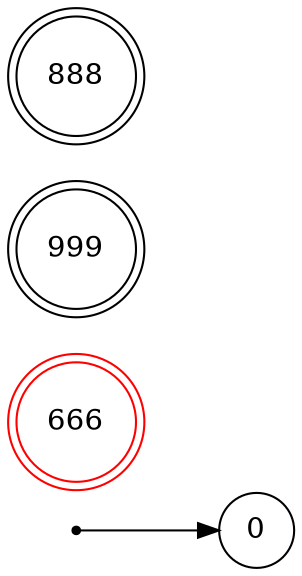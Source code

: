 /* keywords = [
    "boolean",
    "break",
    "continue",
    "else",
    "for",
    "float",
    "if",
    "int",
    "return",
    "void",
    "while"
] 
*/
digraph G {
    // Layout
    rankdir = LR;
    splines = polyline;

    // Start state.
    node [shape = point];
    start;
    node [shape = circle];
    start_state [label = "0"];

    start -> start_state;
    node [shape = doublecircle; color = red];
    state_error [label = "666"]; // Error.

    node [shape = doublecircle; color = black];
    state_identifier [label = "999"]; // Identifier.
    state_eof [label = "888"]; // End Of File.

  // Note: Stop states are either:
  // 1. A keyword.
  // 2. A valid identifier.
  // 3. A valid number (integer/float).
  // 4. A valid operator.
  // 5. A valid separator.
  // 6. A valid string.
  // 7. A valid comment.
  // 8. End Of File.
  // 9. Error.

    // Keywords
    {
        // Hai

        // Hiep
    }
}